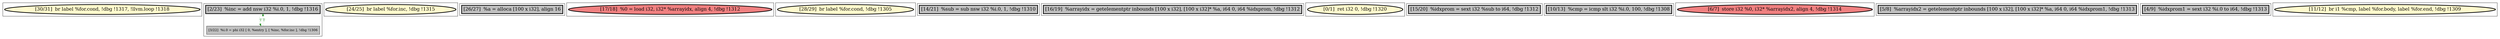 
digraph G {





subgraph cluster13 {


node76 [penwidth=3.0,fontsize=20,fillcolor=lemonchiffon,label="[30/31]  br label %for.cond, !dbg !1317, !llvm.loop !1318",shape=ellipse,style=filled ]



}

subgraph cluster11 {


node74 [penwidth=3.0,fontsize=20,fillcolor=grey,label="[2/23]  %inc = add nsw i32 %i.0, 1, !dbg !1316",shape=rectangle,style=filled ]
node73 [fillcolor=grey,label="[3/22]  %i.0 = phi i32 [ 0, %entry ], [ %inc, %for.inc ], !dbg !1306",shape=rectangle,style=filled ]

node73->node74 [style=dotted,color=forestgreen,label="T",fontcolor=forestgreen ]
node74->node73 [style=dotted,color=forestgreen,label="T",fontcolor=forestgreen ]


}

subgraph cluster10 {


node72 [penwidth=3.0,fontsize=20,fillcolor=lemonchiffon,label="[24/25]  br label %for.inc, !dbg !1315",shape=ellipse,style=filled ]



}

subgraph cluster9 {


node71 [penwidth=3.0,fontsize=20,fillcolor=grey,label="[26/27]  %a = alloca [100 x i32], align 16",shape=rectangle,style=filled ]



}

subgraph cluster8 {


node70 [penwidth=3.0,fontsize=20,fillcolor=lightcoral,label="[17/18]  %0 = load i32, i32* %arrayidx, align 4, !dbg !1312",shape=ellipse,style=filled ]



}

subgraph cluster7 {


node69 [penwidth=3.0,fontsize=20,fillcolor=lemonchiffon,label="[28/29]  br label %for.cond, !dbg !1305",shape=ellipse,style=filled ]



}

subgraph cluster14 {


node77 [penwidth=3.0,fontsize=20,fillcolor=grey,label="[14/21]  %sub = sub nsw i32 %i.0, 1, !dbg !1310",shape=rectangle,style=filled ]



}

subgraph cluster6 {


node68 [penwidth=3.0,fontsize=20,fillcolor=grey,label="[16/19]  %arrayidx = getelementptr inbounds [100 x i32], [100 x i32]* %a, i64 0, i64 %idxprom, !dbg !1312",shape=rectangle,style=filled ]



}

subgraph cluster0 {


node62 [penwidth=3.0,fontsize=20,fillcolor=lemonchiffon,label="[0/1]  ret i32 0, !dbg !1320",shape=ellipse,style=filled ]



}

subgraph cluster12 {


node75 [penwidth=3.0,fontsize=20,fillcolor=grey,label="[15/20]  %idxprom = sext i32 %sub to i64, !dbg !1312",shape=rectangle,style=filled ]



}

subgraph cluster5 {


node67 [penwidth=3.0,fontsize=20,fillcolor=grey,label="[10/13]  %cmp = icmp slt i32 %i.0, 100, !dbg !1308",shape=rectangle,style=filled ]



}

subgraph cluster1 {


node63 [penwidth=3.0,fontsize=20,fillcolor=lightcoral,label="[6/7]  store i32 %0, i32* %arrayidx2, align 4, !dbg !1314",shape=ellipse,style=filled ]



}

subgraph cluster2 {


node64 [penwidth=3.0,fontsize=20,fillcolor=grey,label="[5/8]  %arrayidx2 = getelementptr inbounds [100 x i32], [100 x i32]* %a, i64 0, i64 %idxprom1, !dbg !1313",shape=rectangle,style=filled ]



}

subgraph cluster3 {


node65 [penwidth=3.0,fontsize=20,fillcolor=grey,label="[4/9]  %idxprom1 = sext i32 %i.0 to i64, !dbg !1313",shape=rectangle,style=filled ]



}

subgraph cluster4 {


node66 [penwidth=3.0,fontsize=20,fillcolor=lemonchiffon,label="[11/12]  br i1 %cmp, label %for.body, label %for.end, !dbg !1309",shape=ellipse,style=filled ]



}

}
